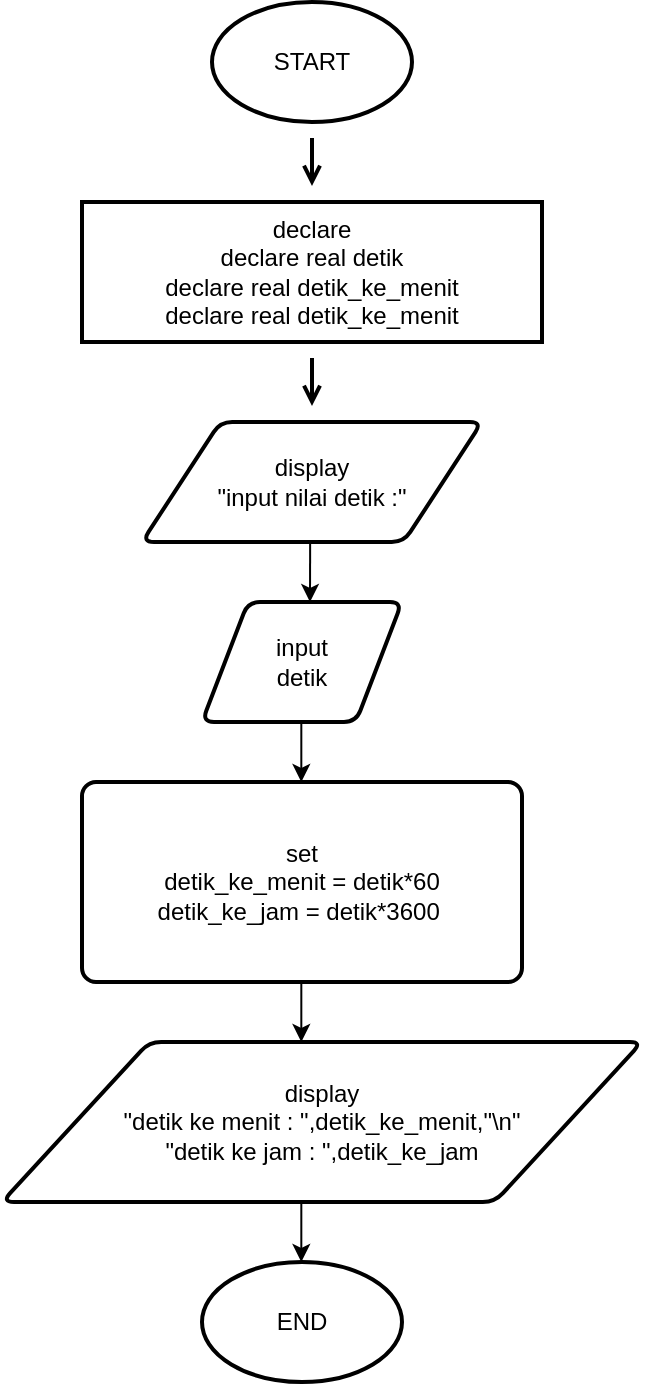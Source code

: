 <mxfile version="15.3.4" type="github">
  <diagram id="C5RBs43oDa-KdzZeNtuy" name="Page-1">
    <mxGraphModel dx="566" dy="855" grid="1" gridSize="10" guides="1" tooltips="1" connect="1" arrows="1" fold="1" page="1" pageScale="1" pageWidth="827" pageHeight="1169" math="0" shadow="0">
      <root>
        <mxCell id="WIyWlLk6GJQsqaUBKTNV-0" />
        <mxCell id="WIyWlLk6GJQsqaUBKTNV-1" parent="WIyWlLk6GJQsqaUBKTNV-0" />
        <mxCell id="p4TjptMFLkmoux_HbhPm-4" value="" style="edgeStyle=none;curved=1;rounded=0;orthogonalLoop=1;jettySize=auto;html=1;endArrow=open;sourcePerimeterSpacing=8;targetPerimeterSpacing=8;strokeWidth=2;" edge="1" parent="WIyWlLk6GJQsqaUBKTNV-1" source="oEVDhvl8NFxT0IyNIHLy-0" target="p4TjptMFLkmoux_HbhPm-3">
          <mxGeometry relative="1" as="geometry" />
        </mxCell>
        <mxCell id="oEVDhvl8NFxT0IyNIHLy-0" value="START" style="strokeWidth=2;html=1;shape=mxgraph.flowchart.start_1;whiteSpace=wrap;" parent="WIyWlLk6GJQsqaUBKTNV-1" vertex="1">
          <mxGeometry x="275" y="40" width="100" height="60" as="geometry" />
        </mxCell>
        <mxCell id="oEVDhvl8NFxT0IyNIHLy-3" value="" style="endArrow=classic;html=1;exitX=0.564;exitY=1;exitDx=0;exitDy=0;exitPerimeter=0;" parent="WIyWlLk6GJQsqaUBKTNV-1" edge="1">
          <mxGeometry width="50" height="50" relative="1" as="geometry">
            <mxPoint x="324.08" y="310" as="sourcePoint" />
            <mxPoint x="324" y="340" as="targetPoint" />
          </mxGeometry>
        </mxCell>
        <mxCell id="oEVDhvl8NFxT0IyNIHLy-5" value="input&lt;br&gt;detik" style="shape=parallelogram;html=1;strokeWidth=2;perimeter=parallelogramPerimeter;whiteSpace=wrap;rounded=1;arcSize=12;size=0.23;" parent="WIyWlLk6GJQsqaUBKTNV-1" vertex="1">
          <mxGeometry x="270" y="340" width="100" height="60" as="geometry" />
        </mxCell>
        <mxCell id="oEVDhvl8NFxT0IyNIHLy-6" value="" style="endArrow=classic;html=1;" parent="WIyWlLk6GJQsqaUBKTNV-1" edge="1">
          <mxGeometry width="50" height="50" relative="1" as="geometry">
            <mxPoint x="319.66" y="400" as="sourcePoint" />
            <mxPoint x="319.66" y="430" as="targetPoint" />
          </mxGeometry>
        </mxCell>
        <mxCell id="oEVDhvl8NFxT0IyNIHLy-7" value="set&lt;br&gt;detik_ke_menit = detik*60&lt;br&gt;detik_ke_jam = detik*3600&amp;nbsp;" style="rounded=1;whiteSpace=wrap;html=1;absoluteArcSize=1;arcSize=14;strokeWidth=2;" parent="WIyWlLk6GJQsqaUBKTNV-1" vertex="1">
          <mxGeometry x="210" y="430" width="220" height="100" as="geometry" />
        </mxCell>
        <mxCell id="oEVDhvl8NFxT0IyNIHLy-8" value="" style="endArrow=classic;html=1;" parent="WIyWlLk6GJQsqaUBKTNV-1" edge="1">
          <mxGeometry width="50" height="50" relative="1" as="geometry">
            <mxPoint x="319.66" y="530" as="sourcePoint" />
            <mxPoint x="319.66" y="560" as="targetPoint" />
          </mxGeometry>
        </mxCell>
        <mxCell id="oEVDhvl8NFxT0IyNIHLy-10" value="" style="endArrow=classic;html=1;" parent="WIyWlLk6GJQsqaUBKTNV-1" edge="1">
          <mxGeometry width="50" height="50" relative="1" as="geometry">
            <mxPoint x="319.66" y="640" as="sourcePoint" />
            <mxPoint x="319.66" y="670" as="targetPoint" />
          </mxGeometry>
        </mxCell>
        <mxCell id="oEVDhvl8NFxT0IyNIHLy-11" value="END" style="strokeWidth=2;html=1;shape=mxgraph.flowchart.start_1;whiteSpace=wrap;" parent="WIyWlLk6GJQsqaUBKTNV-1" vertex="1">
          <mxGeometry x="270" y="670" width="100" height="60" as="geometry" />
        </mxCell>
        <mxCell id="p4TjptMFLkmoux_HbhPm-0" value="&lt;span&gt; &lt;/span&gt;&lt;span&gt;display&lt;/span&gt;&lt;br&gt;&lt;span&gt; &lt;/span&gt;&lt;span&gt;&quot;input nilai detik :&quot;&lt;/span&gt;" style="shape=parallelogram;html=1;strokeWidth=2;perimeter=parallelogramPerimeter;whiteSpace=wrap;rounded=1;arcSize=12;size=0.23;hachureGap=4;pointerEvents=0;gradientColor=none;" vertex="1" parent="WIyWlLk6GJQsqaUBKTNV-1">
          <mxGeometry x="240" y="250" width="170" height="60" as="geometry" />
        </mxCell>
        <mxCell id="p4TjptMFLkmoux_HbhPm-5" value="" style="edgeStyle=none;curved=1;rounded=0;orthogonalLoop=1;jettySize=auto;html=1;endArrow=open;sourcePerimeterSpacing=8;targetPerimeterSpacing=8;strokeWidth=2;" edge="1" parent="WIyWlLk6GJQsqaUBKTNV-1" source="p4TjptMFLkmoux_HbhPm-3" target="p4TjptMFLkmoux_HbhPm-0">
          <mxGeometry relative="1" as="geometry" />
        </mxCell>
        <mxCell id="p4TjptMFLkmoux_HbhPm-3" value="declare&lt;br&gt;declare real detik&lt;br&gt;declare real detik_ke_menit&lt;br&gt;declare real detik_ke_menit" style="whiteSpace=wrap;html=1;strokeWidth=2;" vertex="1" parent="WIyWlLk6GJQsqaUBKTNV-1">
          <mxGeometry x="210" y="140" width="230" height="70" as="geometry" />
        </mxCell>
        <mxCell id="p4TjptMFLkmoux_HbhPm-6" value="&lt;span&gt;display&lt;/span&gt;&lt;br&gt;&lt;span&gt;&quot;detik ke menit : &quot;,detik_ke_menit,&quot;\n&quot;&lt;/span&gt;&lt;br&gt;&lt;span&gt;&quot;detik ke jam : &quot;,detik_ke_jam&lt;/span&gt;" style="shape=parallelogram;html=1;strokeWidth=2;perimeter=parallelogramPerimeter;whiteSpace=wrap;rounded=1;arcSize=12;size=0.23;hachureGap=4;pointerEvents=0;gradientColor=none;" vertex="1" parent="WIyWlLk6GJQsqaUBKTNV-1">
          <mxGeometry x="170" y="560" width="320" height="80" as="geometry" />
        </mxCell>
      </root>
    </mxGraphModel>
  </diagram>
</mxfile>
